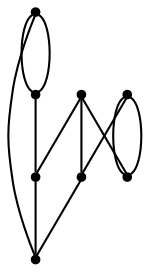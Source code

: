 graph {
  node [shape=point,comment="{\"directed\":false,\"doi\":\"10.1007/978-3-540-70904-6_37\",\"figure\":\"3 (1)\"}"]

  v0 [pos="485.9028888081395,1231.3742319742842"]
  v1 [pos="487.06247047601744,1246.1408933003745"]
  v2 [pos="191.15640443313953,1246.077346801758"]
  v3 [pos="192.30243345748545,1231.4784049987795"]
  v4 [pos="487.5979946402616,1259.5283826192222"]
  v5 [pos="484.6516101925872,1274.857552846273"]
  v6 [pos="193.53182912427326,1273.4950701395674"]
  v7 [pos="191.15640443313953,1259.5283826192222"]

  v0 -- v3 [id="-1",pos="485.9028888081395,1231.3742319742842 474.86542027722356,1160.245204594743 413.4709139420143,1105.5783589680993 339.3006449854651,1105.578358968099 265.09022071672655,1105.578358968099 203.66379550150168,1160.3099604314114 192.30243345748545,1231.4784049987795"]
  v7 -- v4 [id="-2",pos="191.15640443313953,1259.5283826192222 487.5979946402616,1259.5283826192222 487.5979946402616,1259.5283826192222 487.5979946402616,1259.5283826192222"]
  v3 -- v0 [id="-3",pos="192.30243345748545,1231.4784049987795 485.9028888081395,1231.3742319742842 485.9028888081395,1231.3742319742842 485.9028888081395,1231.3742319742842"]
  v6 -- v5 [id="-4",pos="193.53182912427326,1273.4950701395674 484.6516101925872,1274.857552846273 484.6516101925872,1274.857552846273 484.6516101925872,1274.857552846273"]
  v7 -- v2 [id="-5",pos="191.15640443313953,1259.5283826192222 191.67176086578334,1257.4435816046405 191.62728924418607,1255.339076539589 191.62728924418604,1253.2241821289065 191.62728924418604,1250.8255502812324 191.68450015072597,1248.4402764161232 191.15640443313953,1246.077346801758"]
  v7 -- v6 [id="-6",pos="191.15640443313953,1259.5283826192222 191.95885579153693,1264.2680379312492 192.38056844033062,1268.9416716426458 193.53182912427326,1273.4950701395674"]
  v5 -- v6 [id="-7",pos="484.6516101925872,1274.857552846273 474.84873989416536,1346.221585304832 413.46083835801426,1400.8700052897138 339.3006449854651,1400.8700052897138 264.6397860784057,1400.8700052897136 202.91858715198842,1345.4756023165985 193.53182912427326,1273.4950701395674"]
  v5 -- v4 [id="-8",pos="484.6516101925872,1274.857552846273 486.12961090260114,1269.924756865893 486.6218771108427,1264.7621431786229 487.5979946402616,1259.5283826192222"]
  v2 -- v1 [id="-9",pos="191.15640443313953,1246.077346801758 487.06247047601744,1246.1408933003745 487.06247047601744,1246.1408933003745 487.06247047601744,1246.1408933003745"]
  v3 -- v2 [id="-10",pos="192.30243345748545,1231.4784049987795 192.50204207155107,1236.3545797663305 192.03093151051092,1241.180969493266 191.15640443313953,1246.077346801758"]
  v4 -- v1 [id="-11",pos="487.5979946402616,1259.5283826192222 486.9295777638075,1257.4383997758346 486.9739371366279,1255.3364728424874 486.9739371366279,1253.2241821289065 486.9739371366279,1250.8404453663115 486.9174381500859,1248.469901199911 487.06247047601744,1246.1408933003745"]
  v1 -- v0 [id="-12",pos="487.06247047601744,1246.1408933003745 486.5710968426694,1241.1666407769496 486.0929686550606,1236.2832120190574 485.9028888081395,1231.3742319742842"]
}